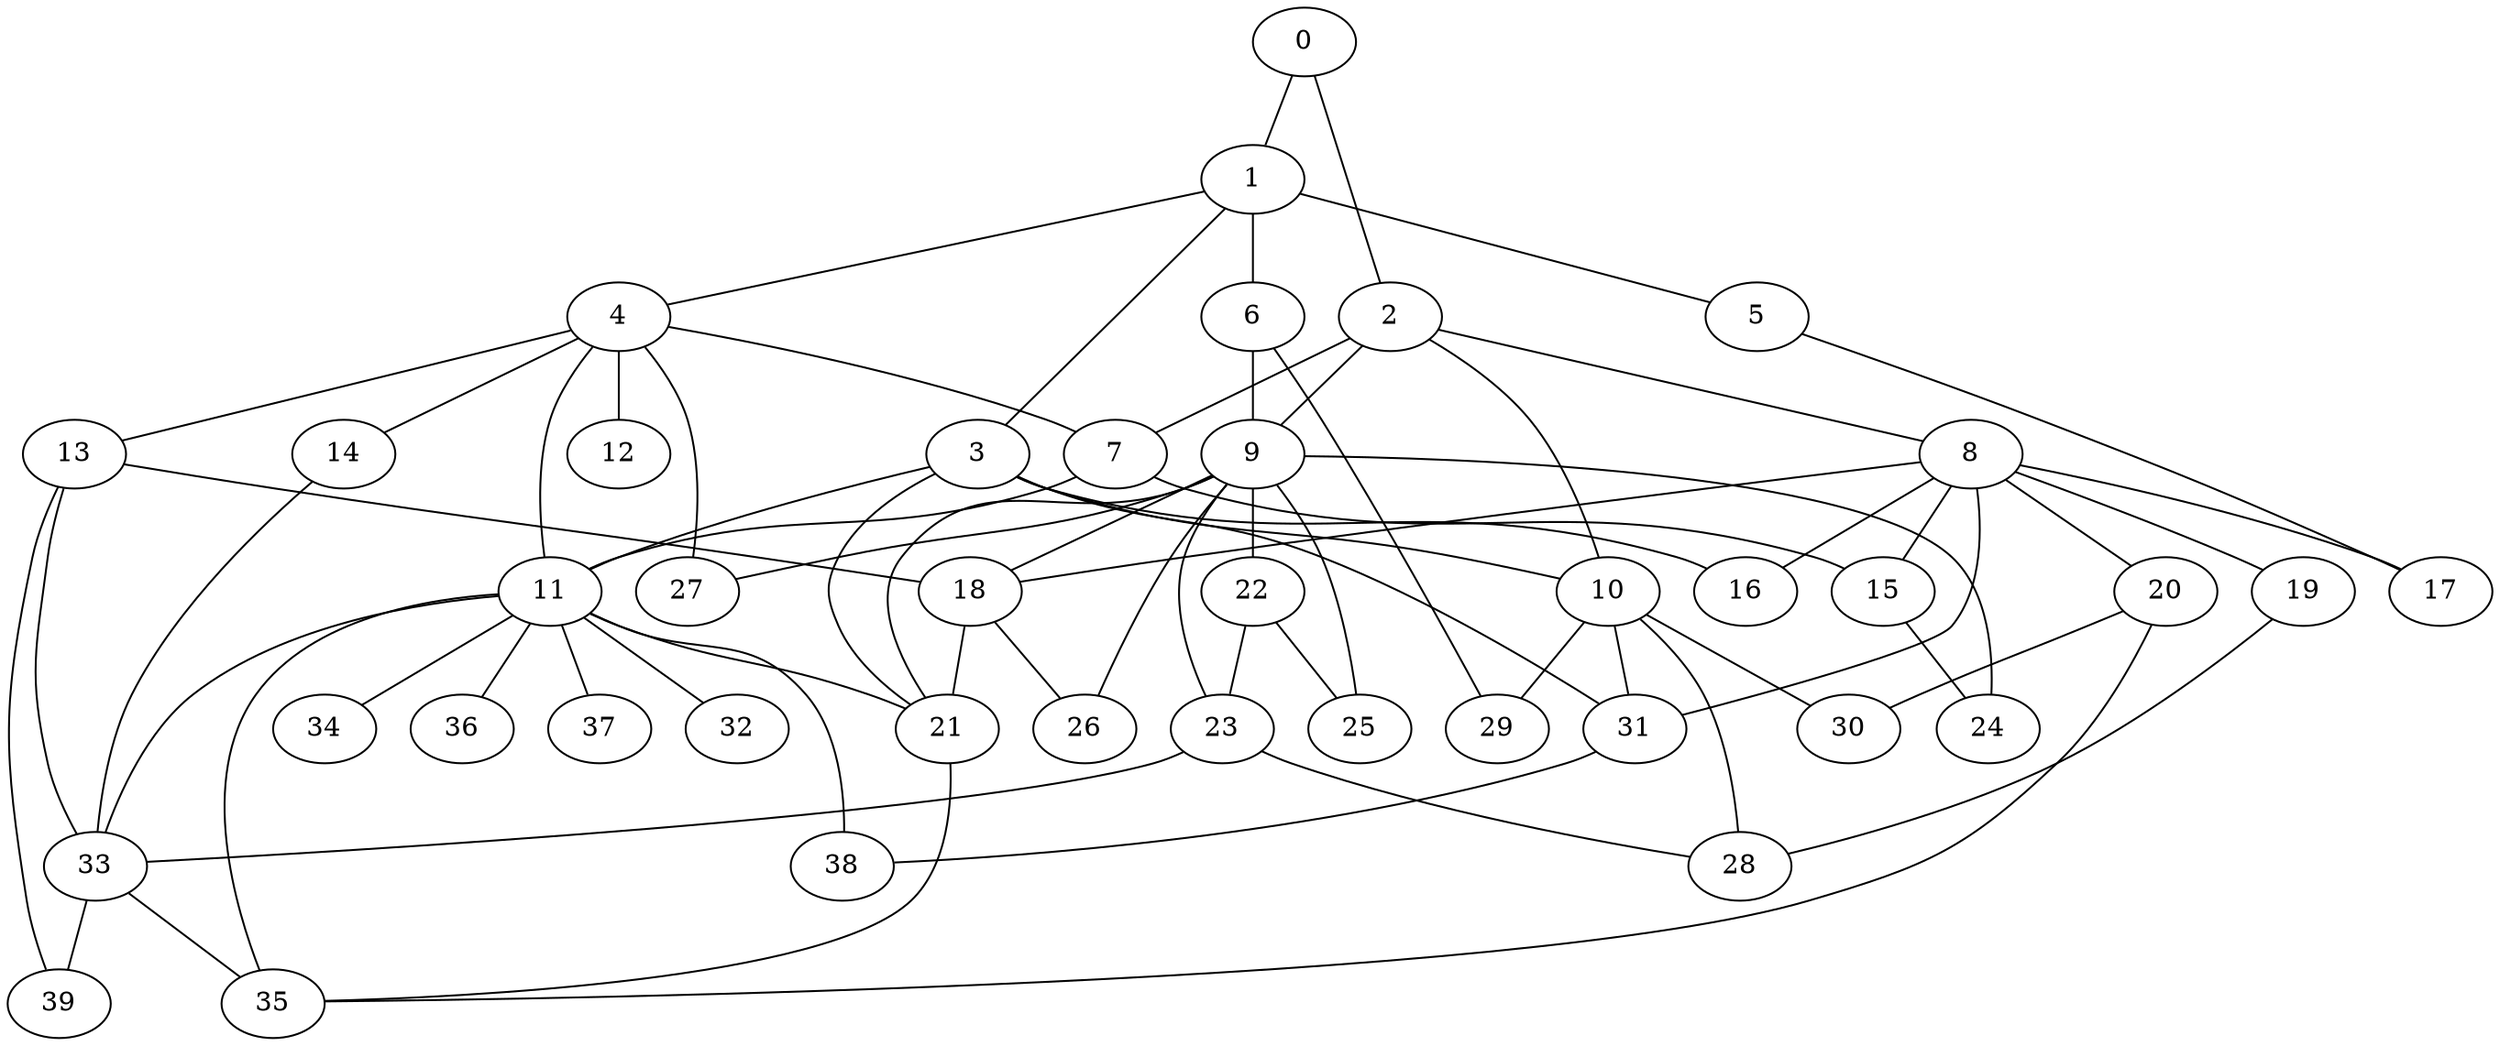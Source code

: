 
graph graphname {
    0 -- 1
0 -- 2
1 -- 3
1 -- 4
1 -- 5
1 -- 6
2 -- 8
2 -- 10
2 -- 9
2 -- 7
3 -- 11
3 -- 21
3 -- 10
3 -- 31
3 -- 16
4 -- 12
4 -- 13
4 -- 14
4 -- 7
4 -- 27
4 -- 11
5 -- 17
6 -- 9
6 -- 29
7 -- 15
7 -- 11
8 -- 16
8 -- 17
8 -- 18
8 -- 19
8 -- 20
8 -- 15
8 -- 31
9 -- 21
9 -- 22
9 -- 23
9 -- 24
9 -- 25
9 -- 26
9 -- 27
9 -- 18
10 -- 28
10 -- 29
10 -- 30
10 -- 31
11 -- 32
11 -- 33
11 -- 34
11 -- 36
11 -- 37
11 -- 38
11 -- 35
11 -- 21
13 -- 39
13 -- 33
13 -- 18
14 -- 33
15 -- 24
18 -- 26
18 -- 21
19 -- 28
20 -- 35
20 -- 30
21 -- 35
22 -- 23
22 -- 25
23 -- 28
23 -- 33
31 -- 38
33 -- 39
33 -- 35

}
